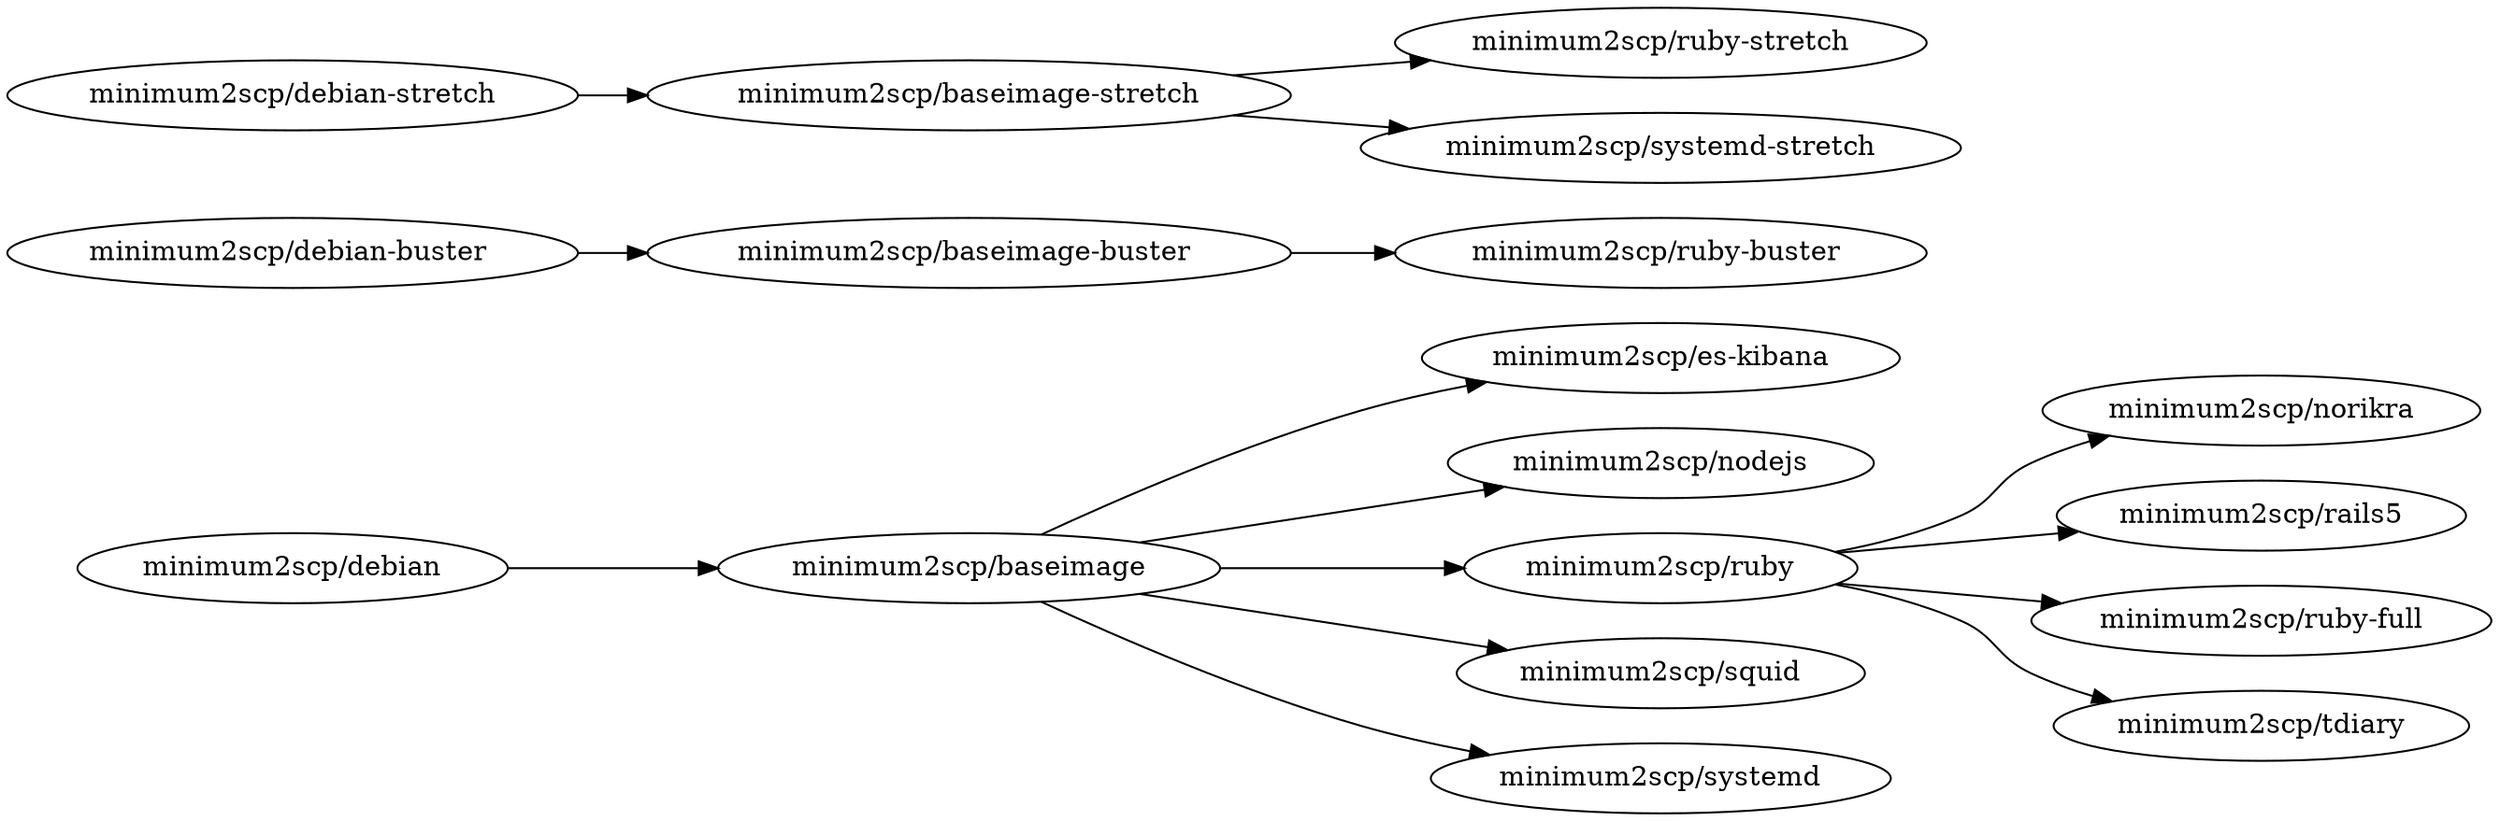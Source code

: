 digraph deps {
  graph        [rankdir = "LR"];
  ratio = auto;


  baseimage         [label = "minimum2scp/baseimage"];
  baseimage_buster  [label = "minimum2scp/baseimage-buster "];
  baseimage_stretch [label = "minimum2scp/baseimage-stretch"];
  debian            [label = "minimum2scp/debian"];
  debian_buster     [label = "minimum2scp/debian-buster "];
  debian_stretch    [label = "minimum2scp/debian-stretch"];
  es_kibana         [label = "minimum2scp/es-kibana"];
  nodejs            [label = "minimum2scp/nodejs"];
  norikra           [label = "minimum2scp/norikra"];
  rails5            [label = "minimum2scp/rails5"];
  ruby              [label = "minimum2scp/ruby"];
  ruby_buster       [label = "minimum2scp/ruby-buster "];
  ruby_full         [label = "minimum2scp/ruby-full"];
  ruby_stretch      [label = "minimum2scp/ruby-stretch"];
  squid             [label = "minimum2scp/squid"];
  systemd           [label = "minimum2scp/systemd"];
  systemd_stretch   [label = "minimum2scp/systemd-stretch"];
  tdiary            [label = "minimum2scp/tdiary"];

  debian    -> baseimage;
  baseimage -> {es_kibana, nodejs, ruby, squid, systemd};
  ruby      -> {norikra, rails5, ruby_full, tdiary};

  debian_buster -> baseimage_buster;
  baseimage_buster -> ruby_buster;

  debian_stretch   -> baseimage_stretch;
  baseimage_stretch -> {systemd_stretch, ruby_stretch};

}
